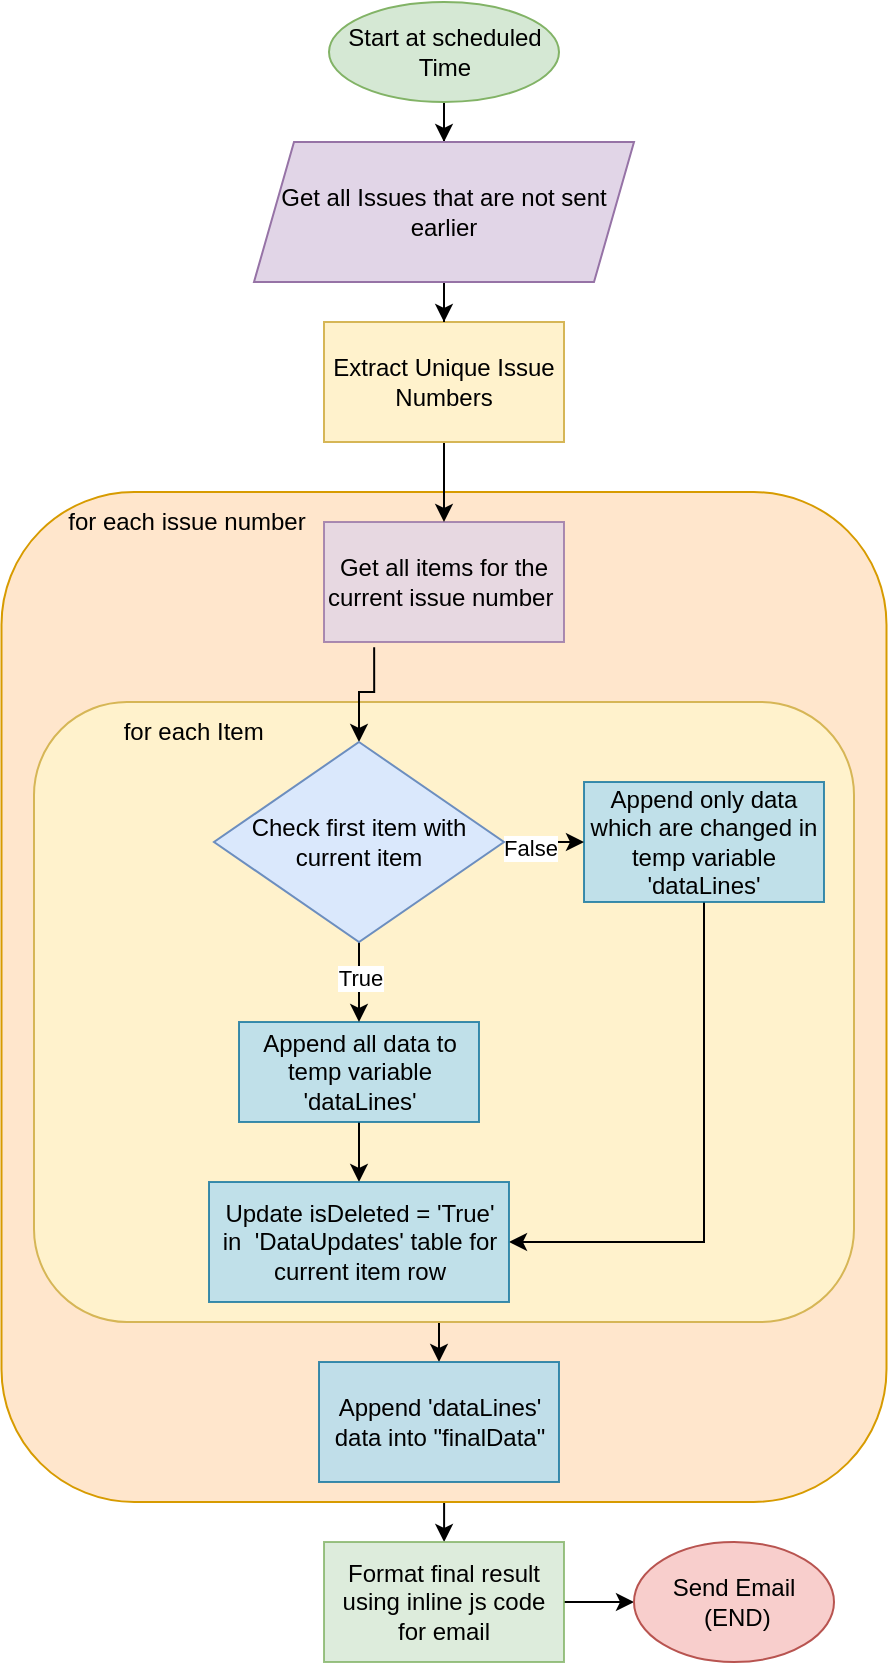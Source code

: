 <mxfile version="21.6.1" type="github">
  <diagram name="Page-1" id="4RESn43zDD5BvgoGNr9Z">
    <mxGraphModel dx="878" dy="534" grid="1" gridSize="10" guides="1" tooltips="1" connect="1" arrows="1" fold="1" page="1" pageScale="1" pageWidth="850" pageHeight="1100" math="0" shadow="0">
      <root>
        <mxCell id="0" />
        <mxCell id="1" parent="0" />
        <mxCell id="qkJXBlypJSWEJtc60Umz-46" value="" style="edgeStyle=orthogonalEdgeStyle;rounded=0;orthogonalLoop=1;jettySize=auto;html=1;" edge="1" parent="1" source="qkJXBlypJSWEJtc60Umz-22" target="qkJXBlypJSWEJtc60Umz-43">
          <mxGeometry relative="1" as="geometry" />
        </mxCell>
        <mxCell id="qkJXBlypJSWEJtc60Umz-22" value="" style="rounded=1;whiteSpace=wrap;html=1;fillColor=#ffe6cc;strokeColor=#d79b00;" vertex="1" parent="1">
          <mxGeometry x="13.75" y="285" width="442.5" height="505" as="geometry" />
        </mxCell>
        <mxCell id="qkJXBlypJSWEJtc60Umz-40" style="edgeStyle=orthogonalEdgeStyle;rounded=0;orthogonalLoop=1;jettySize=auto;html=1;exitX=0.5;exitY=1;exitDx=0;exitDy=0;entryX=0.5;entryY=0;entryDx=0;entryDy=0;" edge="1" parent="1" source="qkJXBlypJSWEJtc60Umz-38" target="qkJXBlypJSWEJtc60Umz-37">
          <mxGeometry relative="1" as="geometry" />
        </mxCell>
        <mxCell id="qkJXBlypJSWEJtc60Umz-38" value="" style="rounded=1;whiteSpace=wrap;html=1;fillColor=#fff2cc;strokeColor=#d6b656;" vertex="1" parent="1">
          <mxGeometry x="30" y="390" width="410" height="310" as="geometry" />
        </mxCell>
        <mxCell id="qkJXBlypJSWEJtc60Umz-64" value="" style="edgeStyle=orthogonalEdgeStyle;rounded=0;orthogonalLoop=1;jettySize=auto;html=1;" edge="1" parent="1" source="qkJXBlypJSWEJtc60Umz-1" target="qkJXBlypJSWEJtc60Umz-63">
          <mxGeometry relative="1" as="geometry" />
        </mxCell>
        <mxCell id="qkJXBlypJSWEJtc60Umz-1" value="Start at scheduled Time" style="ellipse;whiteSpace=wrap;html=1;fillColor=#d5e8d4;strokeColor=#82b366;" vertex="1" parent="1">
          <mxGeometry x="177.5" y="40" width="115" height="50" as="geometry" />
        </mxCell>
        <mxCell id="qkJXBlypJSWEJtc60Umz-55" style="edgeStyle=orthogonalEdgeStyle;rounded=0;orthogonalLoop=1;jettySize=auto;html=1;exitX=0.209;exitY=1.043;exitDx=0;exitDy=0;entryX=0.5;entryY=0;entryDx=0;entryDy=0;exitPerimeter=0;" edge="1" parent="1" source="qkJXBlypJSWEJtc60Umz-20" target="qkJXBlypJSWEJtc60Umz-25">
          <mxGeometry relative="1" as="geometry" />
        </mxCell>
        <mxCell id="qkJXBlypJSWEJtc60Umz-20" value="Get all items for the current issue number&amp;nbsp;" style="rounded=0;whiteSpace=wrap;html=1;fillColor=#e1d5e7;strokeColor=#9673a6;opacity=80;" vertex="1" parent="1">
          <mxGeometry x="175" y="300" width="120" height="60" as="geometry" />
        </mxCell>
        <mxCell id="qkJXBlypJSWEJtc60Umz-36" style="edgeStyle=orthogonalEdgeStyle;rounded=0;orthogonalLoop=1;jettySize=auto;html=1;exitX=0.5;exitY=1;exitDx=0;exitDy=0;entryX=1;entryY=0.5;entryDx=0;entryDy=0;" edge="1" parent="1" source="qkJXBlypJSWEJtc60Umz-23" target="qkJXBlypJSWEJtc60Umz-33">
          <mxGeometry relative="1" as="geometry" />
        </mxCell>
        <mxCell id="qkJXBlypJSWEJtc60Umz-23" value="Append only data which are changed in temp variable &#39;dataLines&#39;" style="rounded=0;whiteSpace=wrap;html=1;fillColor=#b1ddf0;strokeColor=#10739e;opacity=80;" vertex="1" parent="1">
          <mxGeometry x="305" y="430" width="120" height="60" as="geometry" />
        </mxCell>
        <mxCell id="qkJXBlypJSWEJtc60Umz-34" value="" style="edgeStyle=orthogonalEdgeStyle;rounded=0;orthogonalLoop=1;jettySize=auto;html=1;" edge="1" parent="1" source="qkJXBlypJSWEJtc60Umz-24" target="qkJXBlypJSWEJtc60Umz-33">
          <mxGeometry relative="1" as="geometry" />
        </mxCell>
        <mxCell id="qkJXBlypJSWEJtc60Umz-24" value="Append all data to temp variable &#39;dataLines&#39;" style="rounded=0;whiteSpace=wrap;html=1;fillColor=#b1ddf0;strokeColor=#10739e;opacity=80;" vertex="1" parent="1">
          <mxGeometry x="132.5" y="550" width="120" height="50" as="geometry" />
        </mxCell>
        <mxCell id="qkJXBlypJSWEJtc60Umz-26" value="" style="edgeStyle=orthogonalEdgeStyle;rounded=0;orthogonalLoop=1;jettySize=auto;html=1;" edge="1" parent="1" source="qkJXBlypJSWEJtc60Umz-25" target="qkJXBlypJSWEJtc60Umz-24">
          <mxGeometry relative="1" as="geometry" />
        </mxCell>
        <mxCell id="qkJXBlypJSWEJtc60Umz-27" value="True" style="edgeLabel;html=1;align=center;verticalAlign=middle;resizable=0;points=[];" vertex="1" connectable="0" parent="qkJXBlypJSWEJtc60Umz-26">
          <mxGeometry x="-0.136" relative="1" as="geometry">
            <mxPoint as="offset" />
          </mxGeometry>
        </mxCell>
        <mxCell id="qkJXBlypJSWEJtc60Umz-28" value="" style="edgeStyle=orthogonalEdgeStyle;rounded=0;orthogonalLoop=1;jettySize=auto;html=1;" edge="1" parent="1" source="qkJXBlypJSWEJtc60Umz-25" target="qkJXBlypJSWEJtc60Umz-23">
          <mxGeometry relative="1" as="geometry" />
        </mxCell>
        <mxCell id="qkJXBlypJSWEJtc60Umz-29" value="False" style="edgeLabel;html=1;align=center;verticalAlign=middle;resizable=0;points=[];" vertex="1" connectable="0" parent="qkJXBlypJSWEJtc60Umz-28">
          <mxGeometry x="-0.351" y="-3" relative="1" as="geometry">
            <mxPoint as="offset" />
          </mxGeometry>
        </mxCell>
        <mxCell id="qkJXBlypJSWEJtc60Umz-25" value="Check first item with current item" style="rhombus;whiteSpace=wrap;html=1;fillColor=#dae8fc;strokeColor=#6c8ebf;" vertex="1" parent="1">
          <mxGeometry x="120" y="410" width="145" height="100" as="geometry" />
        </mxCell>
        <mxCell id="qkJXBlypJSWEJtc60Umz-33" value="Update isDeleted = &#39;True&#39; in&amp;nbsp; &#39;DataUpdates&#39; table for current item row" style="rounded=0;whiteSpace=wrap;html=1;fillColor=#b1ddf0;strokeColor=#10739e;opacity=80;" vertex="1" parent="1">
          <mxGeometry x="117.5" y="630" width="150" height="60" as="geometry" />
        </mxCell>
        <mxCell id="qkJXBlypJSWEJtc60Umz-37" value="Append &#39;dataLines&#39; data into &quot;finalData&quot;" style="rounded=0;whiteSpace=wrap;html=1;fillColor=#b1ddf0;strokeColor=#10739e;opacity=80;" vertex="1" parent="1">
          <mxGeometry x="172.5" y="720" width="120" height="60" as="geometry" />
        </mxCell>
        <mxCell id="qkJXBlypJSWEJtc60Umz-45" value="" style="edgeStyle=orthogonalEdgeStyle;rounded=0;orthogonalLoop=1;jettySize=auto;html=1;entryX=0;entryY=0.5;entryDx=0;entryDy=0;" edge="1" parent="1" source="qkJXBlypJSWEJtc60Umz-43" target="qkJXBlypJSWEJtc60Umz-57">
          <mxGeometry relative="1" as="geometry">
            <mxPoint x="390" y="1070" as="targetPoint" />
          </mxGeometry>
        </mxCell>
        <mxCell id="qkJXBlypJSWEJtc60Umz-43" value="Format final result using inline js code for email" style="rounded=0;whiteSpace=wrap;html=1;fillColor=#d5e8d4;strokeColor=#82b366;opacity=80;" vertex="1" parent="1">
          <mxGeometry x="175" y="810" width="120" height="60" as="geometry" />
        </mxCell>
        <mxCell id="qkJXBlypJSWEJtc60Umz-57" value="Send Email&lt;br&gt;&amp;nbsp;(END)" style="ellipse;whiteSpace=wrap;html=1;fillColor=#f8cecc;strokeColor=#b85450;" vertex="1" parent="1">
          <mxGeometry x="330" y="810" width="100" height="60" as="geometry" />
        </mxCell>
        <mxCell id="qkJXBlypJSWEJtc60Umz-60" value="for each issue number" style="text;html=1;strokeColor=none;fillColor=none;align=center;verticalAlign=middle;whiteSpace=wrap;rounded=0;" vertex="1" parent="1">
          <mxGeometry x="40" y="285" width="132.5" height="30" as="geometry" />
        </mxCell>
        <mxCell id="qkJXBlypJSWEJtc60Umz-61" value="for each Item&amp;nbsp;" style="text;html=1;strokeColor=none;fillColor=none;align=center;verticalAlign=middle;whiteSpace=wrap;rounded=0;" vertex="1" parent="1">
          <mxGeometry x="63.75" y="390" width="95" height="30" as="geometry" />
        </mxCell>
        <mxCell id="qkJXBlypJSWEJtc60Umz-66" style="edgeStyle=orthogonalEdgeStyle;rounded=0;orthogonalLoop=1;jettySize=auto;html=1;exitX=0.5;exitY=1;exitDx=0;exitDy=0;" edge="1" parent="1" source="qkJXBlypJSWEJtc60Umz-62" target="qkJXBlypJSWEJtc60Umz-20">
          <mxGeometry relative="1" as="geometry" />
        </mxCell>
        <mxCell id="qkJXBlypJSWEJtc60Umz-62" value="Extract Unique Issue Numbers" style="rounded=0;whiteSpace=wrap;html=1;fillColor=#fff2cc;strokeColor=#d6b656;" vertex="1" parent="1">
          <mxGeometry x="175" y="200" width="120" height="60" as="geometry" />
        </mxCell>
        <mxCell id="qkJXBlypJSWEJtc60Umz-65" value="" style="edgeStyle=orthogonalEdgeStyle;rounded=0;orthogonalLoop=1;jettySize=auto;html=1;" edge="1" parent="1" source="qkJXBlypJSWEJtc60Umz-63" target="qkJXBlypJSWEJtc60Umz-62">
          <mxGeometry relative="1" as="geometry" />
        </mxCell>
        <mxCell id="qkJXBlypJSWEJtc60Umz-63" value="Get all Issues that are not sent earlier&lt;br&gt;" style="shape=parallelogram;perimeter=parallelogramPerimeter;whiteSpace=wrap;html=1;fixedSize=1;fillColor=#e1d5e7;strokeColor=#9673a6;" vertex="1" parent="1">
          <mxGeometry x="140" y="110" width="190" height="70" as="geometry" />
        </mxCell>
      </root>
    </mxGraphModel>
  </diagram>
</mxfile>
